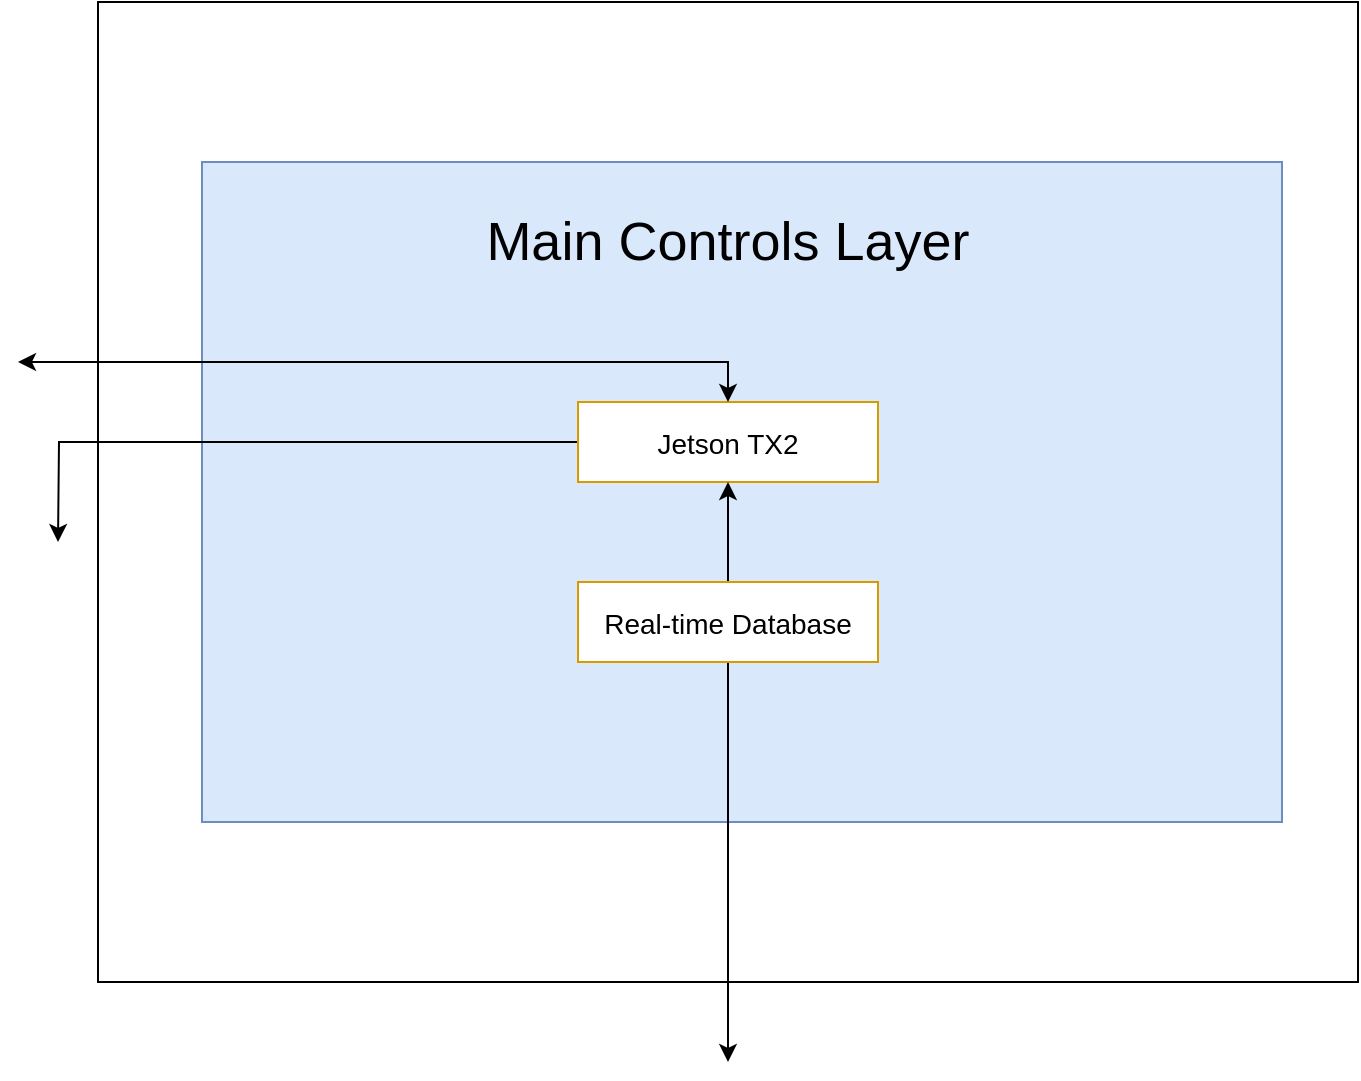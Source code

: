 <mxfile version="15.8.7" type="github">
  <diagram id="Akp8eNHM2OkOwHr7eFY1" name="Page-1">
    <mxGraphModel dx="1080" dy="431" grid="1" gridSize="10" guides="1" tooltips="1" connect="1" arrows="1" fold="1" page="1" pageScale="1" pageWidth="850" pageHeight="1100" math="0" shadow="0">
      <root>
        <mxCell id="0" />
        <mxCell id="1" parent="0" />
        <mxCell id="CmASlko4hD8vyDKPypQ0-5" style="edgeStyle=orthogonalEdgeStyle;rounded=0;orthogonalLoop=1;jettySize=auto;html=1;exitX=0.5;exitY=0;exitDx=0;exitDy=0;entryX=0.5;entryY=1;entryDx=0;entryDy=0;" parent="1" source="CmASlko4hD8vyDKPypQ0-2" target="CmASlko4hD8vyDKPypQ0-3" edge="1">
          <mxGeometry relative="1" as="geometry" />
        </mxCell>
        <mxCell id="CmASlko4hD8vyDKPypQ0-2" value="" style="rounded=0;whiteSpace=wrap;html=1;" parent="1" vertex="1">
          <mxGeometry x="332.5" y="245" width="165" height="120" as="geometry" />
        </mxCell>
        <mxCell id="CmASlko4hD8vyDKPypQ0-6" style="edgeStyle=orthogonalEdgeStyle;rounded=0;orthogonalLoop=1;jettySize=auto;html=1;exitX=0.5;exitY=1;exitDx=0;exitDy=0;entryX=0.5;entryY=0;entryDx=0;entryDy=0;" parent="1" source="CmASlko4hD8vyDKPypQ0-3" target="CmASlko4hD8vyDKPypQ0-2" edge="1">
          <mxGeometry relative="1" as="geometry" />
        </mxCell>
        <mxCell id="CmASlko4hD8vyDKPypQ0-3" value="" style="rounded=0;whiteSpace=wrap;html=1;" parent="1" vertex="1">
          <mxGeometry x="355" y="140" width="120" height="60" as="geometry" />
        </mxCell>
        <mxCell id="CmASlko4hD8vyDKPypQ0-7" style="edgeStyle=orthogonalEdgeStyle;rounded=0;orthogonalLoop=1;jettySize=auto;html=1;exitX=0.5;exitY=0;exitDx=0;exitDy=0;entryX=0.5;entryY=1;entryDx=0;entryDy=0;" parent="1" source="CmASlko4hD8vyDKPypQ0-4" target="CmASlko4hD8vyDKPypQ0-2" edge="1">
          <mxGeometry relative="1" as="geometry" />
        </mxCell>
        <mxCell id="CmASlko4hD8vyDKPypQ0-4" value="" style="rounded=0;whiteSpace=wrap;html=1;" parent="1" vertex="1">
          <mxGeometry x="355" y="420" width="120" height="60" as="geometry" />
        </mxCell>
        <mxCell id="CmASlko4hD8vyDKPypQ0-8" value="Real-time Database" style="text;html=1;strokeColor=none;fillColor=none;align=center;verticalAlign=middle;whiteSpace=wrap;rounded=0;" parent="1" vertex="1">
          <mxGeometry x="385" y="435" width="60" height="30" as="geometry" />
        </mxCell>
        <mxCell id="CmASlko4hD8vyDKPypQ0-9" value="Microcontroller" style="text;html=1;strokeColor=none;fillColor=none;align=center;verticalAlign=middle;whiteSpace=wrap;rounded=0;" parent="1" vertex="1">
          <mxGeometry x="385" y="155" width="60" height="30" as="geometry" />
        </mxCell>
        <mxCell id="CmASlko4hD8vyDKPypQ0-10" value="Controls Software (Jetson TX2)" style="text;html=1;strokeColor=none;fillColor=none;align=center;verticalAlign=middle;whiteSpace=wrap;rounded=0;" parent="1" vertex="1">
          <mxGeometry x="347.5" y="290" width="135" height="30" as="geometry" />
        </mxCell>
        <mxCell id="SpZUOdd3eprjqEjjf9sn-1" value="" style="rounded=0;whiteSpace=wrap;html=1;fontSize=14;" vertex="1" parent="1">
          <mxGeometry x="110" y="110" width="630" height="490" as="geometry" />
        </mxCell>
        <mxCell id="SpZUOdd3eprjqEjjf9sn-2" value="" style="rounded=0;whiteSpace=wrap;html=1;fillColor=#dae8fc;strokeColor=#6c8ebf;" vertex="1" parent="1">
          <mxGeometry x="162" y="190" width="540" height="330" as="geometry" />
        </mxCell>
        <mxCell id="SpZUOdd3eprjqEjjf9sn-3" value="Main Controls Layer" style="text;html=1;strokeColor=none;fillColor=none;align=center;verticalAlign=middle;whiteSpace=wrap;rounded=0;fontSize=27;" vertex="1" parent="1">
          <mxGeometry x="275" y="200" width="300" height="60" as="geometry" />
        </mxCell>
        <mxCell id="SpZUOdd3eprjqEjjf9sn-6" style="edgeStyle=orthogonalEdgeStyle;rounded=0;orthogonalLoop=1;jettySize=auto;html=1;" edge="1" parent="1" source="SpZUOdd3eprjqEjjf9sn-7">
          <mxGeometry relative="1" as="geometry">
            <mxPoint x="90" y="380" as="targetPoint" />
          </mxGeometry>
        </mxCell>
        <mxCell id="SpZUOdd3eprjqEjjf9sn-7" value="&lt;span style=&quot;font-size: 14px&quot;&gt;Jetson TX2&lt;br&gt;&lt;/span&gt;" style="rounded=0;whiteSpace=wrap;html=1;fontSize=18;fillColor=#FFFFFF;strokeColor=#d79b00;" vertex="1" parent="1">
          <mxGeometry x="350" y="310" width="150" height="40" as="geometry" />
        </mxCell>
        <mxCell id="SpZUOdd3eprjqEjjf9sn-8" value="" style="endArrow=classic;startArrow=classic;html=1;rounded=0;endSize=6;jumpSize=10;exitX=0.5;exitY=0;exitDx=0;exitDy=0;" edge="1" parent="1" source="SpZUOdd3eprjqEjjf9sn-7">
          <mxGeometry width="50" height="50" relative="1" as="geometry">
            <mxPoint x="410" y="450" as="sourcePoint" />
            <mxPoint x="70" y="290" as="targetPoint" />
            <Array as="points">
              <mxPoint x="425" y="290" />
            </Array>
          </mxGeometry>
        </mxCell>
        <mxCell id="SpZUOdd3eprjqEjjf9sn-9" value="" style="edgeStyle=orthogonalEdgeStyle;rounded=0;orthogonalLoop=1;jettySize=auto;html=1;" edge="1" parent="1" source="SpZUOdd3eprjqEjjf9sn-10" target="SpZUOdd3eprjqEjjf9sn-7">
          <mxGeometry relative="1" as="geometry" />
        </mxCell>
        <mxCell id="SpZUOdd3eprjqEjjf9sn-11" style="edgeStyle=orthogonalEdgeStyle;rounded=0;orthogonalLoop=1;jettySize=auto;html=1;exitX=0.5;exitY=1;exitDx=0;exitDy=0;" edge="1" parent="1" source="SpZUOdd3eprjqEjjf9sn-10">
          <mxGeometry relative="1" as="geometry">
            <mxPoint x="425" y="640" as="targetPoint" />
          </mxGeometry>
        </mxCell>
        <mxCell id="SpZUOdd3eprjqEjjf9sn-10" value="&lt;span style=&quot;font-size: 14px&quot;&gt;Real-time Database&lt;br&gt;&lt;/span&gt;" style="rounded=0;whiteSpace=wrap;html=1;fontSize=18;fillColor=#FFFFFF;strokeColor=#d79b00;" vertex="1" parent="1">
          <mxGeometry x="350" y="400" width="150" height="40" as="geometry" />
        </mxCell>
      </root>
    </mxGraphModel>
  </diagram>
</mxfile>
